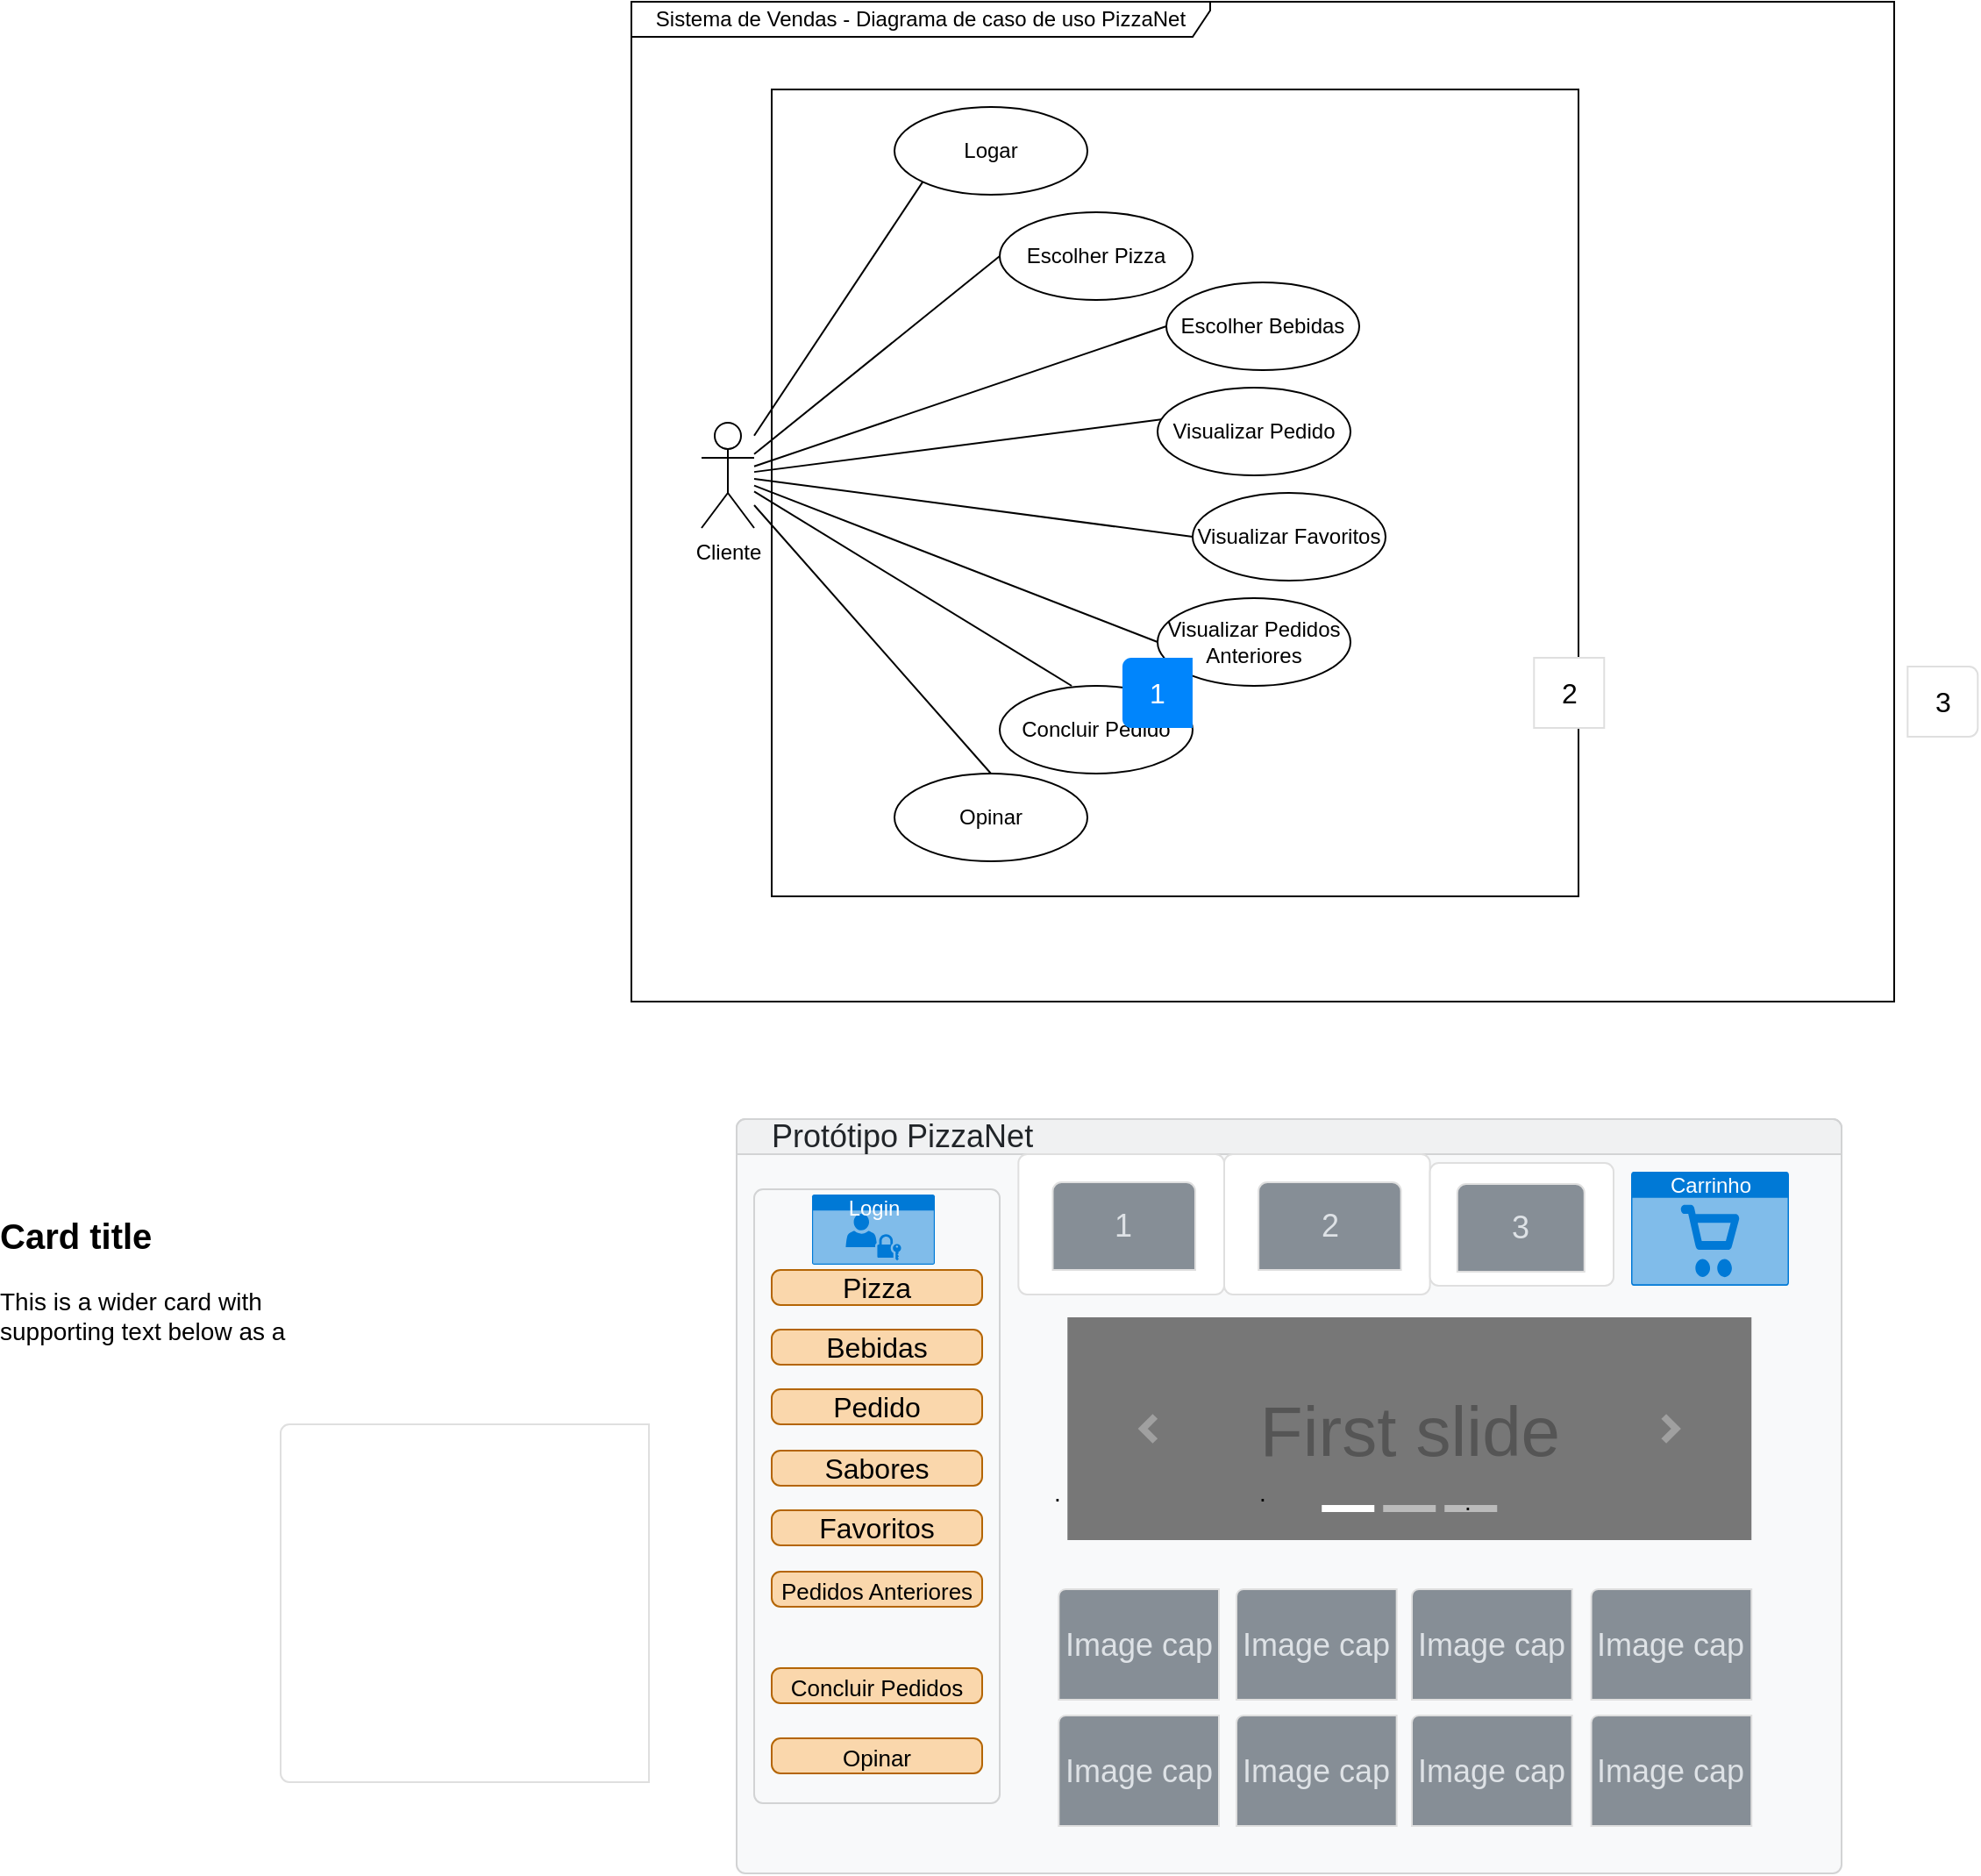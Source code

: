<mxfile version="13.9.8" type="github">
  <diagram id="EkDo34qrDGZ_-z-unrCB" name="Page-1">
    <mxGraphModel dx="1747" dy="764" grid="1" gridSize="10" guides="1" tooltips="1" connect="1" arrows="1" fold="1" page="1" pageScale="1" pageWidth="827" pageHeight="1169" math="0" shadow="0">
      <root>
        <mxCell id="0" />
        <mxCell id="1" parent="0" />
        <mxCell id="FbOOrf7dlN2bu0ky9a45-2" value="&lt;font style=&quot;vertical-align: inherit&quot;&gt;&lt;font style=&quot;vertical-align: inherit&quot;&gt;&lt;font style=&quot;vertical-align: inherit&quot;&gt;&lt;font style=&quot;vertical-align: inherit&quot;&gt;&lt;font style=&quot;vertical-align: inherit&quot;&gt;&lt;font style=&quot;vertical-align: inherit&quot;&gt;&lt;font style=&quot;vertical-align: inherit&quot;&gt;&lt;font style=&quot;vertical-align: inherit&quot;&gt;&lt;font style=&quot;vertical-align: inherit&quot;&gt;&lt;font style=&quot;vertical-align: inherit&quot;&gt;&lt;font style=&quot;vertical-align: inherit&quot;&gt;&lt;font style=&quot;vertical-align: inherit&quot;&gt;Sistema de Vendas - Diagrama de caso de uso PizzaNet&lt;/font&gt;&lt;/font&gt;&lt;/font&gt;&lt;/font&gt;&lt;/font&gt;&lt;/font&gt;&lt;/font&gt;&lt;/font&gt;&lt;/font&gt;&lt;/font&gt;&lt;/font&gt;&lt;/font&gt;" style="shape=umlFrame;whiteSpace=wrap;html=1;width=330;height=20;strokeColor=#000000;" parent="1" vertex="1">
          <mxGeometry x="30" y="90" width="720" height="570" as="geometry" />
        </mxCell>
        <mxCell id="Earb1KnYi7kqz3VoGOj6-86" style="edgeStyle=none;rounded=0;orthogonalLoop=1;jettySize=auto;html=1;entryX=0;entryY=0.5;entryDx=0;entryDy=0;endArrow=none;endFill=0;" edge="1" parent="1" source="Earb1KnYi7kqz3VoGOj6-9" target="Earb1KnYi7kqz3VoGOj6-17">
          <mxGeometry relative="1" as="geometry" />
        </mxCell>
        <mxCell id="Earb1KnYi7kqz3VoGOj6-87" style="edgeStyle=none;rounded=0;orthogonalLoop=1;jettySize=auto;html=1;entryX=0;entryY=0.5;entryDx=0;entryDy=0;endArrow=none;endFill=0;" edge="1" parent="1" source="Earb1KnYi7kqz3VoGOj6-9" target="Earb1KnYi7kqz3VoGOj6-13">
          <mxGeometry relative="1" as="geometry" />
        </mxCell>
        <mxCell id="Earb1KnYi7kqz3VoGOj6-88" style="edgeStyle=none;rounded=0;orthogonalLoop=1;jettySize=auto;html=1;entryX=0.027;entryY=0.36;entryDx=0;entryDy=0;entryPerimeter=0;endArrow=none;endFill=0;" edge="1" parent="1" source="Earb1KnYi7kqz3VoGOj6-9" target="Earb1KnYi7kqz3VoGOj6-18">
          <mxGeometry relative="1" as="geometry" />
        </mxCell>
        <mxCell id="Earb1KnYi7kqz3VoGOj6-89" style="edgeStyle=none;rounded=0;orthogonalLoop=1;jettySize=auto;html=1;entryX=0;entryY=0.5;entryDx=0;entryDy=0;endArrow=none;endFill=0;" edge="1" parent="1" source="Earb1KnYi7kqz3VoGOj6-9" target="Earb1KnYi7kqz3VoGOj6-20">
          <mxGeometry relative="1" as="geometry" />
        </mxCell>
        <mxCell id="Earb1KnYi7kqz3VoGOj6-90" style="edgeStyle=none;rounded=0;orthogonalLoop=1;jettySize=auto;html=1;entryX=0;entryY=0.5;entryDx=0;entryDy=0;endArrow=none;endFill=0;" edge="1" parent="1" source="Earb1KnYi7kqz3VoGOj6-9" target="Earb1KnYi7kqz3VoGOj6-15">
          <mxGeometry relative="1" as="geometry" />
        </mxCell>
        <mxCell id="Earb1KnYi7kqz3VoGOj6-91" style="edgeStyle=none;rounded=0;orthogonalLoop=1;jettySize=auto;html=1;entryX=0.373;entryY=0;entryDx=0;entryDy=0;entryPerimeter=0;endArrow=none;endFill=0;" edge="1" parent="1" source="Earb1KnYi7kqz3VoGOj6-9" target="Earb1KnYi7kqz3VoGOj6-19">
          <mxGeometry relative="1" as="geometry" />
        </mxCell>
        <mxCell id="Earb1KnYi7kqz3VoGOj6-92" style="edgeStyle=none;rounded=0;orthogonalLoop=1;jettySize=auto;html=1;entryX=0.5;entryY=0;entryDx=0;entryDy=0;endArrow=none;endFill=0;" edge="1" parent="1" source="Earb1KnYi7kqz3VoGOj6-9" target="Earb1KnYi7kqz3VoGOj6-16">
          <mxGeometry relative="1" as="geometry" />
        </mxCell>
        <mxCell id="Earb1KnYi7kqz3VoGOj6-93" style="edgeStyle=none;rounded=0;orthogonalLoop=1;jettySize=auto;html=1;entryX=0;entryY=1;entryDx=0;entryDy=0;endArrow=none;endFill=0;" edge="1" parent="1" source="Earb1KnYi7kqz3VoGOj6-9" target="Earb1KnYi7kqz3VoGOj6-12">
          <mxGeometry relative="1" as="geometry" />
        </mxCell>
        <mxCell id="Earb1KnYi7kqz3VoGOj6-9" value="&lt;font style=&quot;vertical-align: inherit&quot;&gt;&lt;font style=&quot;vertical-align: inherit&quot;&gt;Cliente&lt;/font&gt;&lt;/font&gt;" style="shape=umlActor;verticalLabelPosition=bottom;verticalAlign=top;html=1;" vertex="1" parent="1">
          <mxGeometry x="70" y="330" width="30" height="60" as="geometry" />
        </mxCell>
        <mxCell id="Earb1KnYi7kqz3VoGOj6-12" value="&lt;font style=&quot;vertical-align: inherit&quot;&gt;&lt;font style=&quot;vertical-align: inherit&quot;&gt;&lt;font style=&quot;vertical-align: inherit&quot;&gt;&lt;font style=&quot;vertical-align: inherit&quot;&gt;Logar&lt;/font&gt;&lt;/font&gt;&lt;/font&gt;&lt;/font&gt;" style="ellipse;whiteSpace=wrap;html=1;" vertex="1" parent="1">
          <mxGeometry x="180" y="150" width="110" height="50" as="geometry" />
        </mxCell>
        <mxCell id="Earb1KnYi7kqz3VoGOj6-13" value="&lt;font style=&quot;vertical-align: inherit&quot;&gt;&lt;font style=&quot;vertical-align: inherit&quot;&gt;&lt;font style=&quot;vertical-align: inherit&quot;&gt;&lt;font style=&quot;vertical-align: inherit&quot;&gt;&lt;font style=&quot;vertical-align: inherit&quot;&gt;&lt;font style=&quot;vertical-align: inherit&quot;&gt;Escolher Bebidas&lt;/font&gt;&lt;/font&gt;&lt;/font&gt;&lt;/font&gt;&lt;/font&gt;&lt;/font&gt;" style="ellipse;whiteSpace=wrap;html=1;" vertex="1" parent="1">
          <mxGeometry x="335" y="250" width="110" height="50" as="geometry" />
        </mxCell>
        <mxCell id="Earb1KnYi7kqz3VoGOj6-15" value="&lt;font style=&quot;vertical-align: inherit&quot;&gt;&lt;font style=&quot;vertical-align: inherit&quot;&gt;&lt;font style=&quot;vertical-align: inherit&quot;&gt;&lt;font style=&quot;vertical-align: inherit&quot;&gt;&lt;font style=&quot;vertical-align: inherit&quot;&gt;&lt;font style=&quot;vertical-align: inherit&quot;&gt;&lt;font style=&quot;vertical-align: inherit&quot;&gt;&lt;font style=&quot;vertical-align: inherit&quot;&gt;Visualizar Pedidos Anteriores&lt;/font&gt;&lt;/font&gt;&lt;/font&gt;&lt;/font&gt;&lt;/font&gt;&lt;/font&gt;&lt;/font&gt;&lt;/font&gt;" style="ellipse;whiteSpace=wrap;html=1;" vertex="1" parent="1">
          <mxGeometry x="330" y="430" width="110" height="50" as="geometry" />
        </mxCell>
        <mxCell id="Earb1KnYi7kqz3VoGOj6-16" value="&lt;font style=&quot;vertical-align: inherit&quot;&gt;&lt;font style=&quot;vertical-align: inherit&quot;&gt;&lt;font style=&quot;vertical-align: inherit&quot;&gt;&lt;font style=&quot;vertical-align: inherit&quot;&gt;&lt;font style=&quot;vertical-align: inherit&quot;&gt;&lt;font style=&quot;vertical-align: inherit&quot;&gt;&lt;font style=&quot;vertical-align: inherit&quot;&gt;&lt;font style=&quot;vertical-align: inherit&quot;&gt;Opinar&lt;/font&gt;&lt;/font&gt;&lt;/font&gt;&lt;/font&gt;&lt;/font&gt;&lt;/font&gt;&lt;/font&gt;&lt;/font&gt;" style="ellipse;whiteSpace=wrap;html=1;" vertex="1" parent="1">
          <mxGeometry x="180" y="530" width="110" height="50" as="geometry" />
        </mxCell>
        <mxCell id="Earb1KnYi7kqz3VoGOj6-17" value="&lt;font style=&quot;vertical-align: inherit&quot;&gt;&lt;font style=&quot;vertical-align: inherit&quot;&gt;&lt;font style=&quot;vertical-align: inherit&quot;&gt;&lt;font style=&quot;vertical-align: inherit&quot;&gt;Escolher Pizza&lt;/font&gt;&lt;/font&gt;&lt;/font&gt;&lt;/font&gt;" style="ellipse;whiteSpace=wrap;html=1;" vertex="1" parent="1">
          <mxGeometry x="240" y="210" width="110" height="50" as="geometry" />
        </mxCell>
        <mxCell id="Earb1KnYi7kqz3VoGOj6-18" value="&lt;font style=&quot;vertical-align: inherit&quot;&gt;&lt;font style=&quot;vertical-align: inherit&quot;&gt;&lt;font style=&quot;vertical-align: inherit&quot;&gt;&lt;font style=&quot;vertical-align: inherit&quot;&gt;&lt;font style=&quot;vertical-align: inherit&quot;&gt;&lt;font style=&quot;vertical-align: inherit&quot;&gt;Visualizar Pedido&lt;/font&gt;&lt;/font&gt;&lt;/font&gt;&lt;/font&gt;&lt;/font&gt;&lt;/font&gt;" style="ellipse;whiteSpace=wrap;html=1;" vertex="1" parent="1">
          <mxGeometry x="330" y="310" width="110" height="50" as="geometry" />
        </mxCell>
        <mxCell id="Earb1KnYi7kqz3VoGOj6-19" value="&lt;font style=&quot;vertical-align: inherit&quot;&gt;&lt;font style=&quot;vertical-align: inherit&quot;&gt;&lt;font style=&quot;vertical-align: inherit&quot;&gt;&lt;font style=&quot;vertical-align: inherit&quot;&gt;Concluir Pedido&lt;/font&gt;&lt;/font&gt;&lt;/font&gt;&lt;/font&gt;" style="ellipse;whiteSpace=wrap;html=1;" vertex="1" parent="1">
          <mxGeometry x="240" y="480" width="110" height="50" as="geometry" />
        </mxCell>
        <mxCell id="Earb1KnYi7kqz3VoGOj6-20" value="&lt;font style=&quot;vertical-align: inherit&quot;&gt;&lt;font style=&quot;vertical-align: inherit&quot;&gt;&lt;font style=&quot;vertical-align: inherit&quot;&gt;&lt;font style=&quot;vertical-align: inherit&quot;&gt;&lt;font style=&quot;vertical-align: inherit&quot;&gt;&lt;font style=&quot;vertical-align: inherit&quot;&gt;Visualizar Favoritos&lt;/font&gt;&lt;/font&gt;&lt;/font&gt;&lt;/font&gt;&lt;/font&gt;&lt;/font&gt;" style="ellipse;whiteSpace=wrap;html=1;" vertex="1" parent="1">
          <mxGeometry x="350" y="370" width="110" height="50" as="geometry" />
        </mxCell>
        <mxCell id="Earb1KnYi7kqz3VoGOj6-94" value="" style="rounded=0;whiteSpace=wrap;html=1;fillColor=none;" vertex="1" parent="1">
          <mxGeometry x="110" y="140" width="460" height="460" as="geometry" />
        </mxCell>
        <mxCell id="Earb1KnYi7kqz3VoGOj6-95" value="&lt;br style=&quot;font-size: 14px&quot;&gt;" style="html=1;shadow=0;dashed=0;shape=mxgraph.bootstrap.rrect;rSize=5;strokeColor=#D2D3D4;html=1;whiteSpace=wrap;fillColor=#F8F9FA;fontColor=#212529;verticalAlign=bottom;align=left;spacing=20;spacingBottom=0;fontSize=14;" vertex="1" parent="1">
          <mxGeometry x="90" y="727" width="630" height="430" as="geometry" />
        </mxCell>
        <mxCell id="Earb1KnYi7kqz3VoGOj6-96" value="Protótipo PizzaNet" style="html=1;shadow=0;dashed=0;shape=mxgraph.bootstrap.topButton;rSize=5;perimeter=none;whiteSpace=wrap;fillColor=#F0F1F2;strokeColor=#D2D3D4;fontColor=#212529;resizeWidth=1;fontSize=18;align=left;spacing=20;" vertex="1" parent="Earb1KnYi7kqz3VoGOj6-95">
          <mxGeometry width="630" height="20" relative="1" as="geometry" />
        </mxCell>
        <mxCell id="Earb1KnYi7kqz3VoGOj6-135" value="First slide" style="html=1;shadow=0;dashed=0;strokeColor=none;strokeWidth=1;fillColor=#777777;fontColor=#555555;whiteSpace=wrap;align=center;verticalAlign=middle;fontStyle=0;fontSize=40;" vertex="1" parent="Earb1KnYi7kqz3VoGOj6-95">
          <mxGeometry x="188.63" y="113" width="390" height="127" as="geometry" />
        </mxCell>
        <mxCell id="Earb1KnYi7kqz3VoGOj6-136" value="" style="html=1;verticalLabelPosition=bottom;labelBackgroundColor=#ffffff;verticalAlign=top;shadow=0;dashed=0;strokeWidth=4;shape=mxgraph.ios7.misc.more;strokeColor=#a0a0a0;" vertex="1" parent="Earb1KnYi7kqz3VoGOj6-135">
          <mxGeometry x="1" y="0.5" width="7" height="14" relative="1" as="geometry">
            <mxPoint x="-50" y="-7" as="offset" />
          </mxGeometry>
        </mxCell>
        <mxCell id="Earb1KnYi7kqz3VoGOj6-137" value="" style="flipH=1;html=1;verticalLabelPosition=bottom;labelBackgroundColor=#ffffff;verticalAlign=top;shadow=0;dashed=0;strokeWidth=4;shape=mxgraph.ios7.misc.more;strokeColor=#a0a0a0;" vertex="1" parent="Earb1KnYi7kqz3VoGOj6-135">
          <mxGeometry y="0.5" width="7" height="14" relative="1" as="geometry">
            <mxPoint x="43" y="-7" as="offset" />
          </mxGeometry>
        </mxCell>
        <mxCell id="Earb1KnYi7kqz3VoGOj6-138" value="" style="html=1;shadow=0;strokeColor=none;fillColor=#ffffff;" vertex="1" parent="Earb1KnYi7kqz3VoGOj6-135">
          <mxGeometry x="0.5" y="1" width="30" height="4" relative="1" as="geometry">
            <mxPoint x="-50" y="-20" as="offset" />
          </mxGeometry>
        </mxCell>
        <mxCell id="Earb1KnYi7kqz3VoGOj6-139" value="" style="html=1;shadow=0;strokeColor=none;fillColor=#BBBBBB;" vertex="1" parent="Earb1KnYi7kqz3VoGOj6-135">
          <mxGeometry x="0.5" y="1" width="30" height="4" relative="1" as="geometry">
            <mxPoint x="-15" y="-20" as="offset" />
          </mxGeometry>
        </mxCell>
        <mxCell id="Earb1KnYi7kqz3VoGOj6-140" value="" style="html=1;shadow=0;strokeColor=none;fillColor=#BBBBBB;" vertex="1" parent="Earb1KnYi7kqz3VoGOj6-135">
          <mxGeometry x="0.5" y="1" width="30" height="4" relative="1" as="geometry">
            <mxPoint x="20" y="-20" as="offset" />
          </mxGeometry>
        </mxCell>
        <mxCell id="Earb1KnYi7kqz3VoGOj6-167" value="" style="edgeStyle=none;rounded=0;orthogonalLoop=1;jettySize=auto;html=1;endArrow=none;endFill=0;" edge="1" parent="Earb1KnYi7kqz3VoGOj6-95" source="Earb1KnYi7kqz3VoGOj6-127" target="Earb1KnYi7kqz3VoGOj6-165">
          <mxGeometry relative="1" as="geometry" />
        </mxCell>
        <mxCell id="Earb1KnYi7kqz3VoGOj6-127" value="." style="html=1;shadow=0;dashed=0;shape=mxgraph.bootstrap.rrect;rSize=5;strokeColor=#DFDFDF;html=1;whiteSpace=wrap;fillColor=#ffffff;fontColor=#000000;verticalAlign=top;align=left;spacing=20;spacingBottom=0;fontSize=14;spacingTop=160;" vertex="1" parent="Earb1KnYi7kqz3VoGOj6-95">
          <mxGeometry x="160.66" y="20" width="117.33" height="80" as="geometry" />
        </mxCell>
        <mxCell id="Earb1KnYi7kqz3VoGOj6-128" value="1" style="html=1;shadow=0;dashed=0;shape=mxgraph.bootstrap.topButton;rSize=5;perimeter=none;whiteSpace=wrap;fillColor=#868E96;strokeColor=#DFDFDF;fontColor=#DEE2E6;resizeWidth=1;fontSize=18;" vertex="1" parent="Earb1KnYi7kqz3VoGOj6-127">
          <mxGeometry width="81.231" height="50" relative="1" as="geometry">
            <mxPoint x="19.59" y="16" as="offset" />
          </mxGeometry>
        </mxCell>
        <mxCell id="Earb1KnYi7kqz3VoGOj6-172" value="1" style="strokeColor=inherit;fillColor=inherit;gradientColor=inherit;html=1;shadow=0;dashed=0;shape=mxgraph.bootstrap.leftButton;rSize=5;perimeter=none;whiteSpace=wrap;resizeHeight=1;fillColor=#0085FC;strokeColor=none;fontColor=#ffffff;fontSize=16;" vertex="1" parent="Earb1KnYi7kqz3VoGOj6-127">
          <mxGeometry width="40" height="40" relative="1" as="geometry">
            <mxPoint x="59.32" y="-283" as="offset" />
          </mxGeometry>
        </mxCell>
        <mxCell id="Earb1KnYi7kqz3VoGOj6-150" value="Image cap" style="html=1;shadow=0;dashed=0;shape=mxgraph.basic.corner_round_rect;dx=2;perimeter=none;whiteSpace=wrap;fillColor=#868E96;strokeColor=#DFDFDF;fontColor=#DEE2E6;resizeWidth=1;fontSize=18;" vertex="1" parent="Earb1KnYi7kqz3VoGOj6-95">
          <mxGeometry x="183.66" y="340" width="91.34" height="63" as="geometry" />
        </mxCell>
        <mxCell id="Earb1KnYi7kqz3VoGOj6-155" value="Image cap" style="html=1;shadow=0;dashed=0;shape=mxgraph.basic.corner_round_rect;dx=2;perimeter=none;whiteSpace=wrap;fillColor=#868E96;strokeColor=#DFDFDF;fontColor=#DEE2E6;resizeWidth=1;fontSize=18;" vertex="1" parent="Earb1KnYi7kqz3VoGOj6-95">
          <mxGeometry x="183.66" y="268" width="91.34" height="63" as="geometry" />
        </mxCell>
        <mxCell id="Earb1KnYi7kqz3VoGOj6-157" value="Image cap" style="html=1;shadow=0;dashed=0;shape=mxgraph.basic.corner_round_rect;dx=2;perimeter=none;whiteSpace=wrap;fillColor=#868E96;strokeColor=#DFDFDF;fontColor=#DEE2E6;resizeWidth=1;fontSize=18;" vertex="1" parent="Earb1KnYi7kqz3VoGOj6-95">
          <mxGeometry x="285" y="340" width="91.34" height="63" as="geometry" />
        </mxCell>
        <mxCell id="Earb1KnYi7kqz3VoGOj6-158" value="Image cap" style="html=1;shadow=0;dashed=0;shape=mxgraph.basic.corner_round_rect;dx=2;perimeter=none;whiteSpace=wrap;fillColor=#868E96;strokeColor=#DFDFDF;fontColor=#DEE2E6;resizeWidth=1;fontSize=18;" vertex="1" parent="Earb1KnYi7kqz3VoGOj6-95">
          <mxGeometry x="285" y="268" width="91.34" height="63" as="geometry" />
        </mxCell>
        <mxCell id="Earb1KnYi7kqz3VoGOj6-161" value="Image cap" style="html=1;shadow=0;dashed=0;shape=mxgraph.basic.corner_round_rect;dx=2;perimeter=none;whiteSpace=wrap;fillColor=#868E96;strokeColor=#DFDFDF;fontColor=#DEE2E6;resizeWidth=1;fontSize=18;" vertex="1" parent="Earb1KnYi7kqz3VoGOj6-95">
          <mxGeometry x="385" y="340" width="91.34" height="63" as="geometry" />
        </mxCell>
        <mxCell id="Earb1KnYi7kqz3VoGOj6-162" value="Image cap" style="html=1;shadow=0;dashed=0;shape=mxgraph.basic.corner_round_rect;dx=2;perimeter=none;whiteSpace=wrap;fillColor=#868E96;strokeColor=#DFDFDF;fontColor=#DEE2E6;resizeWidth=1;fontSize=18;" vertex="1" parent="Earb1KnYi7kqz3VoGOj6-95">
          <mxGeometry x="385" y="268" width="91.34" height="63" as="geometry" />
        </mxCell>
        <mxCell id="Earb1KnYi7kqz3VoGOj6-163" value="Image cap" style="html=1;shadow=0;dashed=0;shape=mxgraph.basic.corner_round_rect;dx=2;perimeter=none;whiteSpace=wrap;fillColor=#868E96;strokeColor=#DFDFDF;fontColor=#DEE2E6;resizeWidth=1;fontSize=18;" vertex="1" parent="Earb1KnYi7kqz3VoGOj6-95">
          <mxGeometry x="487.29" y="340" width="91.34" height="63" as="geometry" />
        </mxCell>
        <mxCell id="Earb1KnYi7kqz3VoGOj6-164" value="Image cap" style="html=1;shadow=0;dashed=0;shape=mxgraph.basic.corner_round_rect;dx=2;perimeter=none;whiteSpace=wrap;fillColor=#868E96;strokeColor=#DFDFDF;fontColor=#DEE2E6;resizeWidth=1;fontSize=18;" vertex="1" parent="Earb1KnYi7kqz3VoGOj6-95">
          <mxGeometry x="487.29" y="268" width="91.34" height="63" as="geometry" />
        </mxCell>
        <mxCell id="Earb1KnYi7kqz3VoGOj6-170" value="" style="edgeStyle=none;rounded=0;orthogonalLoop=1;jettySize=auto;html=1;endArrow=none;endFill=0;" edge="1" parent="Earb1KnYi7kqz3VoGOj6-95" source="Earb1KnYi7kqz3VoGOj6-165" target="Earb1KnYi7kqz3VoGOj6-168">
          <mxGeometry relative="1" as="geometry" />
        </mxCell>
        <mxCell id="Earb1KnYi7kqz3VoGOj6-165" value="." style="html=1;shadow=0;dashed=0;shape=mxgraph.bootstrap.rrect;rSize=5;strokeColor=#DFDFDF;html=1;whiteSpace=wrap;fillColor=#ffffff;fontColor=#000000;verticalAlign=top;align=left;spacing=20;spacingBottom=0;fontSize=14;spacingTop=160;" vertex="1" parent="Earb1KnYi7kqz3VoGOj6-95">
          <mxGeometry x="277.99" y="20" width="117.33" height="80" as="geometry" />
        </mxCell>
        <mxCell id="Earb1KnYi7kqz3VoGOj6-166" value="2" style="html=1;shadow=0;dashed=0;shape=mxgraph.bootstrap.topButton;rSize=5;perimeter=none;whiteSpace=wrap;fillColor=#868E96;strokeColor=#DFDFDF;fontColor=#DEE2E6;resizeWidth=1;fontSize=18;" vertex="1" parent="Earb1KnYi7kqz3VoGOj6-165">
          <mxGeometry width="81.231" height="50" relative="1" as="geometry">
            <mxPoint x="19.59" y="16" as="offset" />
          </mxGeometry>
        </mxCell>
        <mxCell id="Earb1KnYi7kqz3VoGOj6-173" value="2" style="strokeColor=inherit;fillColor=inherit;gradientColor=inherit;fontColor=inherit;html=1;shadow=0;dashed=0;perimeter=none;whiteSpace=wrap;resizeHeight=1;fontSize=16;" vertex="1" parent="Earb1KnYi7kqz3VoGOj6-165">
          <mxGeometry width="40" height="40" relative="1" as="geometry">
            <mxPoint x="176.65" y="-283" as="offset" />
          </mxGeometry>
        </mxCell>
        <mxCell id="Earb1KnYi7kqz3VoGOj6-175" style="edgeStyle=none;rounded=0;orthogonalLoop=1;jettySize=auto;html=1;exitX=0;exitY=0;exitDx=0;exitDy=0;endArrow=none;endFill=0;" edge="1" parent="Earb1KnYi7kqz3VoGOj6-165" source="Earb1KnYi7kqz3VoGOj6-173" target="Earb1KnYi7kqz3VoGOj6-173">
          <mxGeometry relative="1" as="geometry" />
        </mxCell>
        <mxCell id="Earb1KnYi7kqz3VoGOj6-168" value="." style="html=1;shadow=0;dashed=0;shape=mxgraph.bootstrap.rrect;rSize=5;strokeColor=#DFDFDF;html=1;whiteSpace=wrap;fillColor=#ffffff;fontColor=#000000;verticalAlign=top;align=left;spacing=20;spacingBottom=0;fontSize=14;spacingTop=160;" vertex="1" parent="Earb1KnYi7kqz3VoGOj6-95">
          <mxGeometry x="395.32" y="25" width="104.68" height="70" as="geometry" />
        </mxCell>
        <mxCell id="Earb1KnYi7kqz3VoGOj6-169" value="3" style="html=1;shadow=0;dashed=0;shape=mxgraph.bootstrap.topButton;rSize=5;perimeter=none;whiteSpace=wrap;fillColor=#868E96;strokeColor=#DFDFDF;fontColor=#DEE2E6;resizeWidth=1;fontSize=18;" vertex="1" parent="Earb1KnYi7kqz3VoGOj6-168">
          <mxGeometry width="72.473" height="50" relative="1" as="geometry">
            <mxPoint x="15.59" y="12" as="offset" />
          </mxGeometry>
        </mxCell>
        <mxCell id="Earb1KnYi7kqz3VoGOj6-174" value="3" style="strokeColor=inherit;fillColor=inherit;gradientColor=inherit;fontColor=inherit;html=1;shadow=0;dashed=0;shape=mxgraph.bootstrap.rightButton;rSize=5;perimeter=none;whiteSpace=wrap;resizeHeight=1;fontSize=16;" vertex="1" parent="Earb1KnYi7kqz3VoGOj6-168">
          <mxGeometry x="1" width="40" height="40" relative="1" as="geometry">
            <mxPoint x="167.66" y="-283" as="offset" />
          </mxGeometry>
        </mxCell>
        <mxCell id="Earb1KnYi7kqz3VoGOj6-178" value="Carrinho" style="html=1;strokeColor=none;fillColor=#0079D6;labelPosition=center;verticalLabelPosition=middle;verticalAlign=top;align=center;fontSize=12;outlineConnect=0;spacingTop=-6;fontColor=#FFFFFF;shape=mxgraph.sitemap.shopping;" vertex="1" parent="Earb1KnYi7kqz3VoGOj6-95">
          <mxGeometry x="510" y="30" width="90" height="65" as="geometry" />
        </mxCell>
        <mxCell id="Earb1KnYi7kqz3VoGOj6-97" value="&lt;br style=&quot;font-size: 14px&quot;&gt;" style="html=1;shadow=0;dashed=0;shape=mxgraph.bootstrap.rrect;rSize=5;strokeColor=#D2D3D4;html=1;whiteSpace=wrap;fillColor=#F8F9FA;fontColor=#212529;verticalAlign=bottom;align=left;spacing=20;spacingBottom=0;fontSize=14;" vertex="1" parent="1">
          <mxGeometry x="100" y="767" width="140" height="350" as="geometry" />
        </mxCell>
        <mxCell id="Earb1KnYi7kqz3VoGOj6-105" value="Pizza" style="html=1;shadow=0;dashed=0;shape=mxgraph.bootstrap.rrect;rSize=5;strokeColor=#b46504;strokeWidth=1;fillColor=#fad7ac;whiteSpace=wrap;align=center;verticalAlign=middle;spacingLeft=0;fontStyle=0;fontSize=16;spacing=5;" vertex="1" parent="1">
          <mxGeometry x="110" y="813" width="120" height="20" as="geometry" />
        </mxCell>
        <mxCell id="Earb1KnYi7kqz3VoGOj6-107" value="Bebidas" style="html=1;shadow=0;dashed=0;shape=mxgraph.bootstrap.rrect;rSize=5;strokeColor=#b46504;strokeWidth=1;fillColor=#fad7ac;whiteSpace=wrap;align=center;verticalAlign=middle;spacingLeft=0;fontStyle=0;fontSize=16;spacing=5;" vertex="1" parent="1">
          <mxGeometry x="110" y="847" width="120" height="20" as="geometry" />
        </mxCell>
        <mxCell id="Earb1KnYi7kqz3VoGOj6-109" value="Pedido" style="html=1;shadow=0;dashed=0;shape=mxgraph.bootstrap.rrect;rSize=5;strokeColor=#b46504;strokeWidth=1;fillColor=#fad7ac;whiteSpace=wrap;align=center;verticalAlign=middle;spacingLeft=0;fontStyle=0;fontSize=16;spacing=5;" vertex="1" parent="1">
          <mxGeometry x="110" y="881" width="120" height="20" as="geometry" />
        </mxCell>
        <mxCell id="Earb1KnYi7kqz3VoGOj6-111" value="Sabores" style="html=1;shadow=0;dashed=0;shape=mxgraph.bootstrap.rrect;rSize=5;strokeColor=#b46504;strokeWidth=1;fillColor=#fad7ac;whiteSpace=wrap;align=center;verticalAlign=middle;spacingLeft=0;fontStyle=0;fontSize=16;spacing=5;" vertex="1" parent="1">
          <mxGeometry x="110" y="916" width="120" height="20" as="geometry" />
        </mxCell>
        <mxCell id="Earb1KnYi7kqz3VoGOj6-113" value="Favoritos" style="html=1;shadow=0;dashed=0;shape=mxgraph.bootstrap.rrect;rSize=5;strokeColor=#b46504;strokeWidth=1;fillColor=#fad7ac;whiteSpace=wrap;align=center;verticalAlign=middle;spacingLeft=0;fontStyle=0;fontSize=16;spacing=5;" vertex="1" parent="1">
          <mxGeometry x="110" y="950" width="120" height="20" as="geometry" />
        </mxCell>
        <mxCell id="Earb1KnYi7kqz3VoGOj6-115" value="&lt;font style=&quot;font-size: 13px&quot;&gt;Pedidos Anteriores&lt;/font&gt;" style="html=1;shadow=0;dashed=0;shape=mxgraph.bootstrap.rrect;rSize=5;strokeColor=#b46504;strokeWidth=1;fillColor=#fad7ac;whiteSpace=wrap;align=center;verticalAlign=middle;spacingLeft=0;fontStyle=0;fontSize=16;spacing=5;" vertex="1" parent="1">
          <mxGeometry x="110" y="985" width="120" height="20" as="geometry" />
        </mxCell>
        <mxCell id="Earb1KnYi7kqz3VoGOj6-117" value="&lt;span style=&quot;font-size: 13px&quot;&gt;Concluir Pedidos&lt;/span&gt;" style="html=1;shadow=0;dashed=0;shape=mxgraph.bootstrap.rrect;rSize=5;strokeColor=#b46504;strokeWidth=1;fillColor=#fad7ac;whiteSpace=wrap;align=center;verticalAlign=middle;spacingLeft=0;fontStyle=0;fontSize=16;spacing=5;" vertex="1" parent="1">
          <mxGeometry x="110" y="1040" width="120" height="20" as="geometry" />
        </mxCell>
        <mxCell id="Earb1KnYi7kqz3VoGOj6-119" value="&lt;span style=&quot;font-size: 13px&quot;&gt;Opinar&lt;/span&gt;" style="html=1;shadow=0;dashed=0;shape=mxgraph.bootstrap.rrect;rSize=5;strokeColor=#b46504;strokeWidth=1;fillColor=#fad7ac;whiteSpace=wrap;align=center;verticalAlign=middle;spacingLeft=0;fontStyle=0;fontSize=16;spacing=5;" vertex="1" parent="1">
          <mxGeometry x="110" y="1080" width="120" height="20" as="geometry" />
        </mxCell>
        <mxCell id="Earb1KnYi7kqz3VoGOj6-149" value="&lt;b&gt;&lt;font style=&quot;font-size: 20px&quot;&gt;Card title&lt;/font&gt;&lt;/b&gt;&lt;br&gt;&lt;br&gt;This is a wider card with supporting text below as a&amp;nbsp;" style="html=1;shadow=0;dashed=0;shape=mxgraph.bootstrap.leftButton;rSize=5;strokeColor=#DFDFDF;html=1;whiteSpace=wrap;fillColor=#ffffff;fontColor=#000000;verticalAlign=top;align=left;spacing=20;spacingBottom=0;fontSize=14;spacingTop=160;container=0;" vertex="1" parent="1">
          <mxGeometry x="-170" y="901" width="210" height="204" as="geometry">
            <mxPoint x="-180" y="-304" as="offset" />
          </mxGeometry>
        </mxCell>
        <mxCell id="Earb1KnYi7kqz3VoGOj6-177" value="Login" style="html=1;strokeColor=none;fillColor=#0079D6;labelPosition=center;verticalLabelPosition=middle;verticalAlign=top;align=center;fontSize=12;outlineConnect=0;spacingTop=-6;fontColor=#FFFFFF;shape=mxgraph.sitemap.login;" vertex="1" parent="1">
          <mxGeometry x="133" y="770" width="70" height="40" as="geometry" />
        </mxCell>
      </root>
    </mxGraphModel>
  </diagram>
</mxfile>
